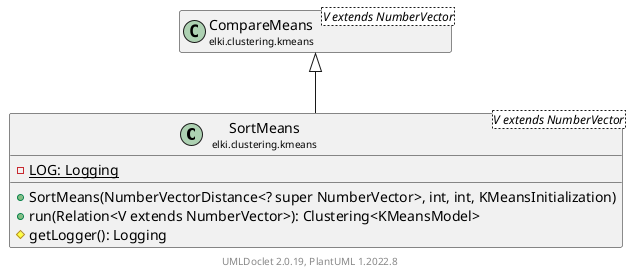 @startuml
    remove .*\.(Instance|Par|Parameterizer|Factory)$
    set namespaceSeparator none
    hide empty fields
    hide empty methods

    class "<size:14>SortMeans\n<size:10>elki.clustering.kmeans" as elki.clustering.kmeans.SortMeans<V extends NumberVector> [[SortMeans.html]] {
        {static} -LOG: Logging
        +SortMeans(NumberVectorDistance<? super NumberVector>, int, int, KMeansInitialization)
        +run(Relation<V extends NumberVector>): Clustering<KMeansModel>
        #getLogger(): Logging
    }

    class "<size:14>CompareMeans\n<size:10>elki.clustering.kmeans" as elki.clustering.kmeans.CompareMeans<V extends NumberVector> [[CompareMeans.html]]
    class "<size:14>SortMeans.Instance\n<size:10>elki.clustering.kmeans" as elki.clustering.kmeans.SortMeans.Instance [[SortMeans.Instance.html]]
    class "<size:14>SortMeans.Par\n<size:10>elki.clustering.kmeans" as elki.clustering.kmeans.SortMeans.Par<V extends NumberVector> [[SortMeans.Par.html]]

    elki.clustering.kmeans.CompareMeans <|-- elki.clustering.kmeans.SortMeans
    elki.clustering.kmeans.SortMeans +-- elki.clustering.kmeans.SortMeans.Instance
    elki.clustering.kmeans.SortMeans +-- elki.clustering.kmeans.SortMeans.Par

    center footer UMLDoclet 2.0.19, PlantUML 1.2022.8
@enduml
